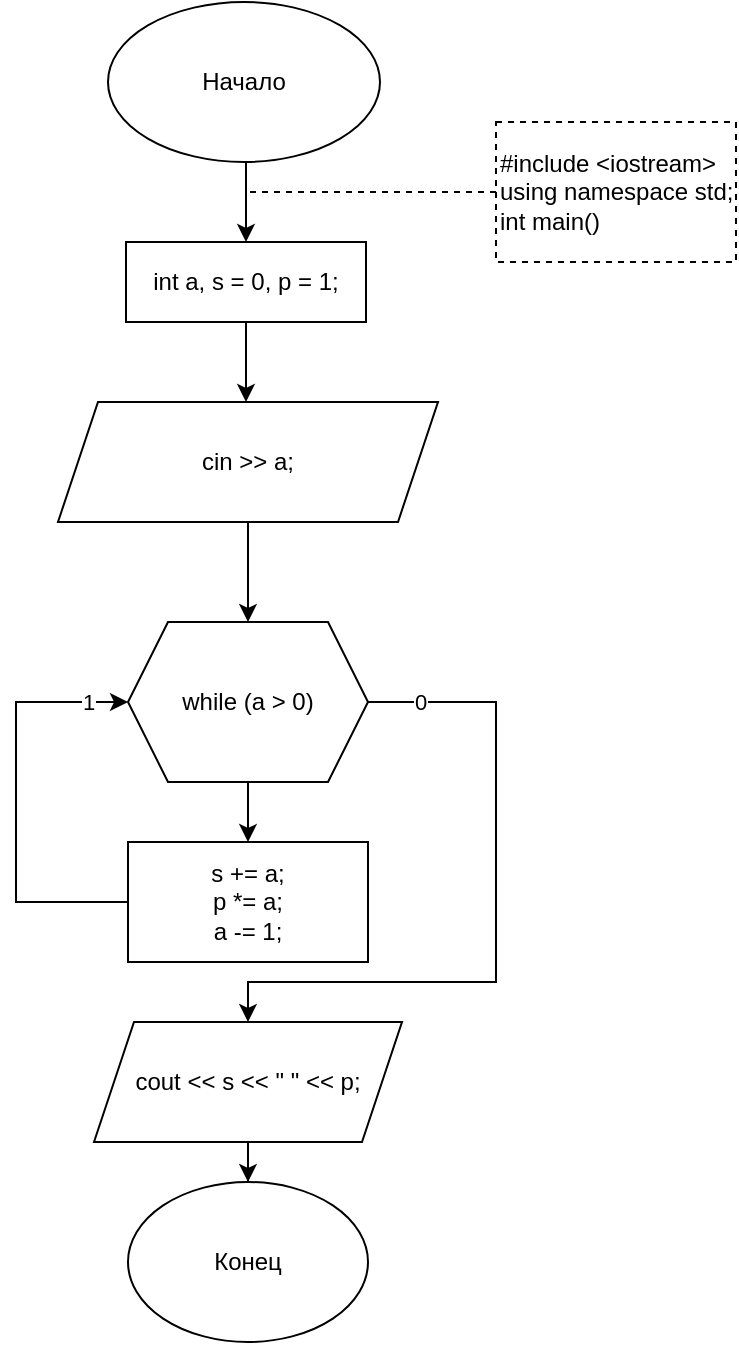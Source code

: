 <mxfile version="15.4.0" type="device"><diagram id="LyjIzEL5Zvwv4UR2oJqi" name="Страница 1"><mxGraphModel dx="852" dy="494" grid="1" gridSize="10" guides="1" tooltips="1" connect="1" arrows="1" fold="1" page="1" pageScale="1" pageWidth="827" pageHeight="1169" math="0" shadow="0"><root><mxCell id="0"/><mxCell id="1" parent="0"/><mxCell id="9ETsr5z2MAyndBLnGQlT-2" value="Начало" style="ellipse;whiteSpace=wrap;html=1;" parent="1" vertex="1"><mxGeometry x="346" width="136" height="80" as="geometry"/></mxCell><mxCell id="9ETsr5z2MAyndBLnGQlT-3" style="edgeStyle=orthogonalEdgeStyle;rounded=0;orthogonalLoop=1;jettySize=auto;html=1;exitX=0.5;exitY=1;exitDx=0;exitDy=0;" parent="1" edge="1"><mxGeometry relative="1" as="geometry"><mxPoint x="415.0" y="80" as="sourcePoint"/><mxPoint x="415.0" y="80" as="targetPoint"/></mxGeometry></mxCell><mxCell id="9ETsr5z2MAyndBLnGQlT-4" value="&lt;div&gt;#include &amp;lt;iostream&amp;gt;&lt;/div&gt;&lt;div&gt;using namespace std;&lt;/div&gt;&lt;div&gt;int main()&lt;/div&gt;" style="rounded=0;whiteSpace=wrap;html=1;dashed=1;align=left;" parent="1" vertex="1"><mxGeometry x="540" y="60" width="120" height="70" as="geometry"/></mxCell><mxCell id="9ETsr5z2MAyndBLnGQlT-5" value="&lt;span&gt;&#9;&lt;/span&gt;int a, s = 0, p = 1;" style="rounded=0;whiteSpace=wrap;html=1;align=center;" parent="1" vertex="1"><mxGeometry x="355" y="120" width="120" height="40" as="geometry"/></mxCell><mxCell id="9ETsr5z2MAyndBLnGQlT-6" value="" style="endArrow=classic;html=1;rounded=0;exitX=0.5;exitY=1;exitDx=0;exitDy=0;entryX=0.5;entryY=0;entryDx=0;entryDy=0;" parent="1" target="9ETsr5z2MAyndBLnGQlT-5" edge="1"><mxGeometry width="50" height="50" relative="1" as="geometry"><mxPoint x="415.0" y="80" as="sourcePoint"/><mxPoint x="441" y="200" as="targetPoint"/></mxGeometry></mxCell><mxCell id="9ETsr5z2MAyndBLnGQlT-7" value="" style="endArrow=none;dashed=1;html=1;rounded=0;" parent="1" target="9ETsr5z2MAyndBLnGQlT-4" edge="1"><mxGeometry width="50" height="50" relative="1" as="geometry"><mxPoint x="417" y="95" as="sourcePoint"/><mxPoint x="507" y="100.0" as="targetPoint"/><Array as="points"/></mxGeometry></mxCell><mxCell id="9ETsr5z2MAyndBLnGQlT-34" value="" style="edgeStyle=orthogonalEdgeStyle;rounded=0;orthogonalLoop=1;jettySize=auto;html=1;" parent="1" source="9ETsr5z2MAyndBLnGQlT-8" edge="1"><mxGeometry relative="1" as="geometry"><mxPoint x="416" y="310" as="targetPoint"/></mxGeometry></mxCell><mxCell id="9ETsr5z2MAyndBLnGQlT-8" value="&lt;span&gt;&#9;&lt;/span&gt;cin &amp;gt;&amp;gt; a;" style="shape=parallelogram;perimeter=parallelogramPerimeter;whiteSpace=wrap;html=1;fixedSize=1;align=center;" parent="1" vertex="1"><mxGeometry x="321" y="200" width="190" height="60" as="geometry"/></mxCell><mxCell id="9ETsr5z2MAyndBLnGQlT-9" value="" style="endArrow=classic;html=1;rounded=0;exitX=0.5;exitY=1;exitDx=0;exitDy=0;" parent="1" source="9ETsr5z2MAyndBLnGQlT-5" edge="1"><mxGeometry width="50" height="50" relative="1" as="geometry"><mxPoint x="361" y="260" as="sourcePoint"/><mxPoint x="415" y="200" as="targetPoint"/></mxGeometry></mxCell><mxCell id="9ETsr5z2MAyndBLnGQlT-42" value="" style="edgeStyle=orthogonalEdgeStyle;rounded=0;orthogonalLoop=1;jettySize=auto;html=1;" parent="1" source="9ETsr5z2MAyndBLnGQlT-40" target="9ETsr5z2MAyndBLnGQlT-41" edge="1"><mxGeometry relative="1" as="geometry"/></mxCell><mxCell id="9ETsr5z2MAyndBLnGQlT-40" value="while (a &amp;gt; 0)" style="shape=hexagon;perimeter=hexagonPerimeter2;whiteSpace=wrap;html=1;fixedSize=1;" parent="1" vertex="1"><mxGeometry x="356" y="310" width="120" height="80" as="geometry"/></mxCell><mxCell id="9ETsr5z2MAyndBLnGQlT-41" value="&lt;div&gt;s += a;&lt;/div&gt;&lt;div&gt;&lt;span&gt;&#9;&#9;&lt;/span&gt;p *= a;&lt;/div&gt;&lt;div&gt;&lt;span&gt;&#9;&#9;&lt;/span&gt;a -= 1;&lt;/div&gt;" style="rounded=0;whiteSpace=wrap;html=1;" parent="1" vertex="1"><mxGeometry x="356" y="420" width="120" height="60" as="geometry"/></mxCell><mxCell id="9ETsr5z2MAyndBLnGQlT-47" value="1" style="endArrow=classic;html=1;rounded=0;edgeStyle=orthogonalEdgeStyle;exitX=0;exitY=0.5;exitDx=0;exitDy=0;entryX=0;entryY=0.5;entryDx=0;entryDy=0;" parent="1" source="9ETsr5z2MAyndBLnGQlT-41" target="9ETsr5z2MAyndBLnGQlT-40" edge="1"><mxGeometry x="0.809" width="50" height="50" relative="1" as="geometry"><mxPoint x="190" y="440" as="sourcePoint"/><mxPoint x="240" y="390" as="targetPoint"/><Array as="points"><mxPoint x="300" y="450"/><mxPoint x="300" y="350"/></Array><mxPoint as="offset"/></mxGeometry></mxCell><mxCell id="9ETsr5z2MAyndBLnGQlT-51" value="" style="edgeStyle=orthogonalEdgeStyle;rounded=0;orthogonalLoop=1;jettySize=auto;html=1;" parent="1" source="9ETsr5z2MAyndBLnGQlT-48" target="9ETsr5z2MAyndBLnGQlT-50" edge="1"><mxGeometry relative="1" as="geometry"/></mxCell><mxCell id="9ETsr5z2MAyndBLnGQlT-48" value="cout &amp;lt;&amp;lt; s &amp;lt;&amp;lt; &quot; &quot; &amp;lt;&amp;lt; p;" style="shape=parallelogram;perimeter=parallelogramPerimeter;whiteSpace=wrap;html=1;fixedSize=1;" parent="1" vertex="1"><mxGeometry x="339" y="510" width="154" height="60" as="geometry"/></mxCell><mxCell id="9ETsr5z2MAyndBLnGQlT-49" value="0" style="endArrow=classic;html=1;rounded=0;edgeStyle=orthogonalEdgeStyle;entryX=0.5;entryY=0;entryDx=0;entryDy=0;" parent="1" target="9ETsr5z2MAyndBLnGQlT-48" edge="1"><mxGeometry x="-0.852" width="50" height="50" relative="1" as="geometry"><mxPoint x="476" y="350" as="sourcePoint"/><mxPoint x="526" y="300" as="targetPoint"/><Array as="points"><mxPoint x="540" y="350"/><mxPoint x="540" y="490"/><mxPoint x="416" y="490"/><mxPoint x="416" y="500"/></Array><mxPoint as="offset"/></mxGeometry></mxCell><mxCell id="9ETsr5z2MAyndBLnGQlT-50" value="Конец" style="ellipse;whiteSpace=wrap;html=1;" parent="1" vertex="1"><mxGeometry x="356" y="590" width="120" height="80" as="geometry"/></mxCell></root></mxGraphModel></diagram></mxfile>
